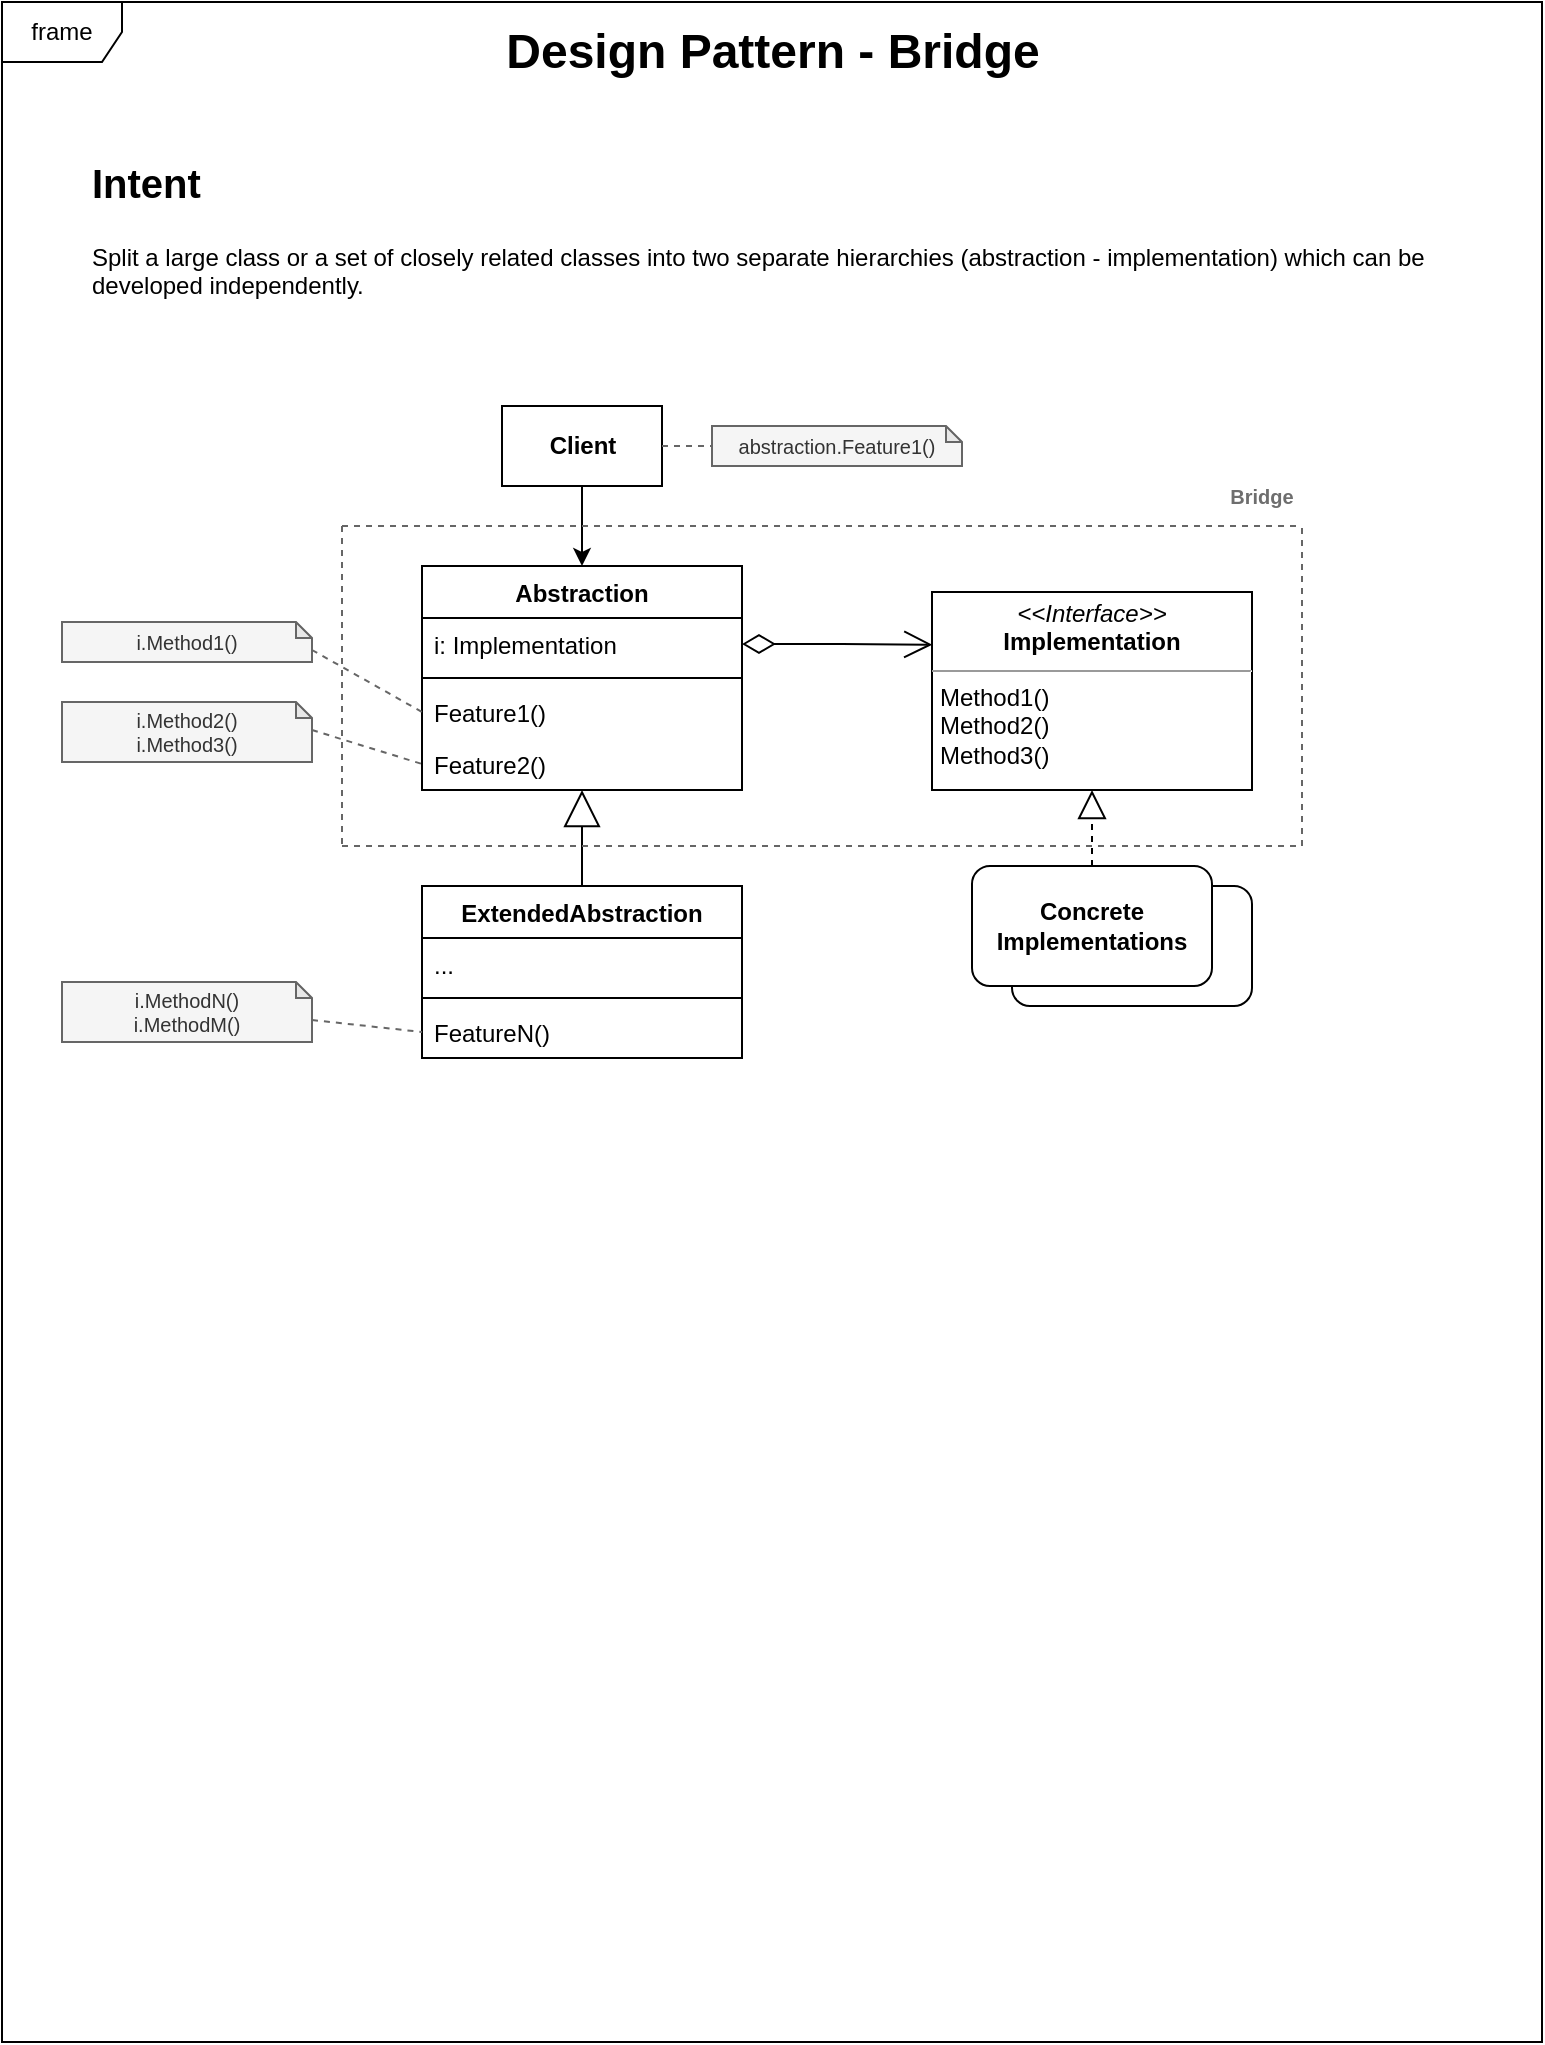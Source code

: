 <mxfile version="20.2.3" type="device"><diagram name="Page-1" id="c4acf3e9-155e-7222-9cf6-157b1a14988f"><mxGraphModel dx="1183" dy="718" grid="1" gridSize="10" guides="1" tooltips="1" connect="1" arrows="1" fold="1" page="1" pageScale="1" pageWidth="850" pageHeight="1100" background="none" math="0" shadow="0"><root><mxCell id="0"/><mxCell id="1" parent="0"/><mxCell id="4kAkL0zSUmGuVPQc7IQo-38" value="frame" style="shape=umlFrame;whiteSpace=wrap;html=1;labelBackgroundColor=none;fontFamily=Helvetica;fontSize=12;gradientColor=none;labelBorderColor=none;" parent="1" vertex="1"><mxGeometry x="40" y="40" width="770" height="1020" as="geometry"/></mxCell><mxCell id="ApbU5hYw-75F_Li-i1k_-1" value="&lt;p style=&quot;margin:0px;margin-top:4px;text-align:center;&quot;&gt;&lt;i&gt;&amp;lt;&amp;lt;Interface&amp;gt;&amp;gt;&lt;/i&gt;&lt;br&gt;&lt;b&gt;Implementation&lt;/b&gt;&lt;/p&gt;&lt;hr size=&quot;1&quot;&gt;&lt;p style=&quot;margin:0px;margin-left:4px;&quot;&gt;&lt;/p&gt;&lt;p style=&quot;margin:0px;margin-left:4px;&quot;&gt;Method1()&lt;br&gt;&lt;/p&gt;&lt;p style=&quot;margin:0px;margin-left:4px;&quot;&gt;Method2()&lt;br&gt;&lt;/p&gt;&lt;p style=&quot;margin:0px;margin-left:4px;&quot;&gt;Method3()&lt;br&gt;&lt;/p&gt;" style="verticalAlign=top;align=left;overflow=fill;fontSize=12;fontFamily=Helvetica;html=1;" parent="1" vertex="1"><mxGeometry x="505" y="335" width="160" height="99" as="geometry"/></mxCell><mxCell id="4kAkL0zSUmGuVPQc7IQo-14" style="edgeStyle=orthogonalEdgeStyle;rounded=0;orthogonalLoop=1;jettySize=auto;html=1;exitX=0.5;exitY=1;exitDx=0;exitDy=0;entryX=0.5;entryY=0;entryDx=0;entryDy=0;" parent="1" source="ApbU5hYw-75F_Li-i1k_-64" target="4kAkL0zSUmGuVPQc7IQo-2" edge="1"><mxGeometry relative="1" as="geometry"/></mxCell><mxCell id="ApbU5hYw-75F_Li-i1k_-64" value="&lt;b&gt;Client&lt;/b&gt;" style="html=1;" parent="1" vertex="1"><mxGeometry x="290" y="242" width="80" height="40" as="geometry"/></mxCell><mxCell id="SNXLgNl5wJkpsjLgbIaf-1" value="&lt;b style=&quot;&quot;&gt;&lt;font style=&quot;font-size: 24px;&quot;&gt;Design Pattern - Bridge&lt;/font&gt;&lt;/b&gt;" style="text;html=1;align=center;verticalAlign=middle;resizable=0;points=[];autosize=1;strokeColor=none;fillColor=none;fontSize=16;" parent="1" vertex="1"><mxGeometry x="285" y="50" width="280" height="30" as="geometry"/></mxCell><mxCell id="KmE9x78havIfTtKwWrY--2" value="&lt;h1&gt;&lt;font style=&quot;font-size: 20px;&quot;&gt;Intent&lt;/font&gt;&lt;/h1&gt;&lt;p&gt;Split a large class or a set of closely related classes into two separate hierarchies (abstraction - implementation) which can be developed independently.&lt;/p&gt;" style="text;html=1;strokeColor=none;fillColor=none;spacing=5;spacingTop=-20;whiteSpace=wrap;overflow=hidden;rounded=0;" parent="1" vertex="1"><mxGeometry x="80" y="110" width="690" height="80" as="geometry"/></mxCell><mxCell id="olTIJkO2KO2XOc1FQk8h-3" style="rounded=0;orthogonalLoop=1;jettySize=auto;html=1;fontSize=10;endArrow=none;endFill=0;dashed=1;fillColor=#f5f5f5;strokeColor=#666666;sketch=0;shadow=0;startArrow=none;startFill=0;exitX=1;exitY=0.5;exitDx=0;exitDy=0;entryX=0;entryY=0.5;entryDx=0;entryDy=0;entryPerimeter=0;" parent="1" source="ApbU5hYw-75F_Li-i1k_-64" target="4kAkL0zSUmGuVPQc7IQo-28" edge="1"><mxGeometry relative="1" as="geometry"><mxPoint x="400" y="212" as="sourcePoint"/><mxPoint x="400" y="262" as="targetPoint"/></mxGeometry></mxCell><mxCell id="4kAkL0zSUmGuVPQc7IQo-2" value="Abstraction" style="swimlane;fontStyle=1;align=center;verticalAlign=top;childLayout=stackLayout;horizontal=1;startSize=26;horizontalStack=0;resizeParent=1;resizeParentMax=0;resizeLast=0;collapsible=1;marginBottom=0;" parent="1" vertex="1"><mxGeometry x="250" y="322" width="160" height="112" as="geometry"/></mxCell><mxCell id="4kAkL0zSUmGuVPQc7IQo-3" value="i: Implementation" style="text;strokeColor=none;fillColor=none;align=left;verticalAlign=top;spacingLeft=4;spacingRight=4;overflow=hidden;rotatable=0;points=[[0,0.5],[1,0.5]];portConstraint=eastwest;" parent="4kAkL0zSUmGuVPQc7IQo-2" vertex="1"><mxGeometry y="26" width="160" height="26" as="geometry"/></mxCell><mxCell id="4kAkL0zSUmGuVPQc7IQo-4" value="" style="line;strokeWidth=1;fillColor=none;align=left;verticalAlign=middle;spacingTop=-1;spacingLeft=3;spacingRight=3;rotatable=0;labelPosition=right;points=[];portConstraint=eastwest;" parent="4kAkL0zSUmGuVPQc7IQo-2" vertex="1"><mxGeometry y="52" width="160" height="8" as="geometry"/></mxCell><mxCell id="4kAkL0zSUmGuVPQc7IQo-5" value="Feature1()" style="text;strokeColor=none;fillColor=none;align=left;verticalAlign=top;spacingLeft=4;spacingRight=4;overflow=hidden;rotatable=0;points=[[0,0.5],[1,0.5]];portConstraint=eastwest;" parent="4kAkL0zSUmGuVPQc7IQo-2" vertex="1"><mxGeometry y="60" width="160" height="26" as="geometry"/></mxCell><mxCell id="4kAkL0zSUmGuVPQc7IQo-6" value="Feature2()" style="text;strokeColor=none;fillColor=none;align=left;verticalAlign=top;spacingLeft=4;spacingRight=4;overflow=hidden;rotatable=0;points=[[0,0.5],[1,0.5]];portConstraint=eastwest;" parent="4kAkL0zSUmGuVPQc7IQo-2" vertex="1"><mxGeometry y="86" width="160" height="26" as="geometry"/></mxCell><mxCell id="4kAkL0zSUmGuVPQc7IQo-8" value="" style="endArrow=block;endSize=16;endFill=0;html=1;rounded=0;exitX=0.5;exitY=0;exitDx=0;exitDy=0;" parent="1" source="4kAkL0zSUmGuVPQc7IQo-10" target="4kAkL0zSUmGuVPQc7IQo-2" edge="1"><mxGeometry width="160" relative="1" as="geometry"><mxPoint x="330" y="472" as="sourcePoint"/><mxPoint x="600" y="402" as="targetPoint"/></mxGeometry></mxCell><mxCell id="4kAkL0zSUmGuVPQc7IQo-10" value="ExtendedAbstraction" style="swimlane;fontStyle=1;align=center;verticalAlign=top;childLayout=stackLayout;horizontal=1;startSize=26;horizontalStack=0;resizeParent=1;resizeParentMax=0;resizeLast=0;collapsible=1;marginBottom=0;" parent="1" vertex="1"><mxGeometry x="250" y="482" width="160" height="86" as="geometry"/></mxCell><mxCell id="4kAkL0zSUmGuVPQc7IQo-11" value="..." style="text;strokeColor=none;fillColor=none;align=left;verticalAlign=top;spacingLeft=4;spacingRight=4;overflow=hidden;rotatable=0;points=[[0,0.5],[1,0.5]];portConstraint=eastwest;" parent="4kAkL0zSUmGuVPQc7IQo-10" vertex="1"><mxGeometry y="26" width="160" height="26" as="geometry"/></mxCell><mxCell id="4kAkL0zSUmGuVPQc7IQo-12" value="" style="line;strokeWidth=1;fillColor=none;align=left;verticalAlign=middle;spacingTop=-1;spacingLeft=3;spacingRight=3;rotatable=0;labelPosition=right;points=[];portConstraint=eastwest;" parent="4kAkL0zSUmGuVPQc7IQo-10" vertex="1"><mxGeometry y="52" width="160" height="8" as="geometry"/></mxCell><mxCell id="4kAkL0zSUmGuVPQc7IQo-13" value="FeatureN()" style="text;strokeColor=none;fillColor=none;align=left;verticalAlign=top;spacingLeft=4;spacingRight=4;overflow=hidden;rotatable=0;points=[[0,0.5],[1,0.5]];portConstraint=eastwest;" parent="4kAkL0zSUmGuVPQc7IQo-10" vertex="1"><mxGeometry y="60" width="160" height="26" as="geometry"/></mxCell><mxCell id="4kAkL0zSUmGuVPQc7IQo-16" value="" style="endArrow=open;html=1;endSize=12;startArrow=diamondThin;startSize=14;startFill=0;edgeStyle=orthogonalEdgeStyle;align=left;verticalAlign=bottom;rounded=0;exitX=1;exitY=0.5;exitDx=0;exitDy=0;entryX=0.001;entryY=0.266;entryDx=0;entryDy=0;entryPerimeter=0;" parent="1" source="4kAkL0zSUmGuVPQc7IQo-3" target="ApbU5hYw-75F_Li-i1k_-1" edge="1"><mxGeometry x="-1" y="3" relative="1" as="geometry"><mxPoint x="460" y="452" as="sourcePoint"/><mxPoint x="620" y="452" as="targetPoint"/><Array as="points"><mxPoint x="460" y="361"/></Array></mxGeometry></mxCell><mxCell id="4kAkL0zSUmGuVPQc7IQo-19" value="" style="rounded=1;whiteSpace=wrap;html=1;" parent="1" vertex="1"><mxGeometry x="545" y="482" width="120" height="60" as="geometry"/></mxCell><mxCell id="4kAkL0zSUmGuVPQc7IQo-20" value="&lt;b&gt;Concrete Implementations&lt;/b&gt;" style="rounded=1;whiteSpace=wrap;html=1;" parent="1" vertex="1"><mxGeometry x="525" y="472" width="120" height="60" as="geometry"/></mxCell><mxCell id="4kAkL0zSUmGuVPQc7IQo-21" value="" style="endArrow=block;dashed=1;endFill=0;endSize=12;html=1;rounded=0;exitX=0.5;exitY=0;exitDx=0;exitDy=0;entryX=0.5;entryY=1;entryDx=0;entryDy=0;" parent="1" source="4kAkL0zSUmGuVPQc7IQo-20" target="ApbU5hYw-75F_Li-i1k_-1" edge="1"><mxGeometry width="160" relative="1" as="geometry"><mxPoint x="540" y="502" as="sourcePoint"/><mxPoint x="700" y="502" as="targetPoint"/></mxGeometry></mxCell><mxCell id="4kAkL0zSUmGuVPQc7IQo-23" value="" style="endArrow=none;html=1;rounded=0;dashed=1;fillColor=#f5f5f5;strokeColor=#666666;" parent="1" edge="1"><mxGeometry width="50" height="50" relative="1" as="geometry"><mxPoint x="210" y="302" as="sourcePoint"/><mxPoint x="690" y="302" as="targetPoint"/></mxGeometry></mxCell><mxCell id="4kAkL0zSUmGuVPQc7IQo-24" value="" style="endArrow=none;html=1;rounded=0;dashed=1;fillColor=#f5f5f5;strokeColor=#666666;" parent="1" edge="1"><mxGeometry width="50" height="50" relative="1" as="geometry"><mxPoint x="210" y="462.0" as="sourcePoint"/><mxPoint x="690" y="462.0" as="targetPoint"/></mxGeometry></mxCell><mxCell id="4kAkL0zSUmGuVPQc7IQo-25" value="" style="endArrow=none;html=1;rounded=0;dashed=1;fillColor=#f5f5f5;strokeColor=#666666;" parent="1" edge="1"><mxGeometry width="50" height="50" relative="1" as="geometry"><mxPoint x="210" y="302" as="sourcePoint"/><mxPoint x="210" y="462" as="targetPoint"/></mxGeometry></mxCell><mxCell id="4kAkL0zSUmGuVPQc7IQo-27" value="" style="endArrow=none;html=1;rounded=0;dashed=1;fillColor=#f5f5f5;strokeColor=#666666;" parent="1" edge="1"><mxGeometry width="50" height="50" relative="1" as="geometry"><mxPoint x="690" y="462" as="sourcePoint"/><mxPoint x="690" y="302" as="targetPoint"/></mxGeometry></mxCell><mxCell id="4kAkL0zSUmGuVPQc7IQo-28" value="abstraction.Feature1()" style="shape=note;whiteSpace=wrap;html=1;backgroundOutline=1;darkOpacity=0.05;size=8;fontSize=10;fillColor=#f5f5f5;fontColor=#333333;strokeColor=#666666;" parent="1" vertex="1"><mxGeometry x="395" y="252" width="125" height="20" as="geometry"/></mxCell><mxCell id="4kAkL0zSUmGuVPQc7IQo-29" value="i.Method1()" style="shape=note;whiteSpace=wrap;html=1;backgroundOutline=1;darkOpacity=0.05;size=8;fontSize=10;fillColor=#f5f5f5;fontColor=#333333;strokeColor=#666666;" parent="1" vertex="1"><mxGeometry x="70" y="350" width="125" height="20" as="geometry"/></mxCell><mxCell id="4kAkL0zSUmGuVPQc7IQo-30" style="rounded=0;orthogonalLoop=1;jettySize=auto;html=1;fontSize=10;endArrow=none;endFill=0;dashed=1;fillColor=#f5f5f5;strokeColor=#666666;sketch=0;shadow=0;startArrow=none;startFill=0;exitX=0;exitY=0;exitDx=125;exitDy=14;entryX=0;entryY=0.5;entryDx=0;entryDy=0;exitPerimeter=0;" parent="1" source="4kAkL0zSUmGuVPQc7IQo-29" target="4kAkL0zSUmGuVPQc7IQo-5" edge="1"><mxGeometry relative="1" as="geometry"><mxPoint x="140.0" y="310" as="sourcePoint"/><mxPoint x="165" y="310" as="targetPoint"/></mxGeometry></mxCell><mxCell id="4kAkL0zSUmGuVPQc7IQo-31" value="i.Method2()&lt;br&gt;i.Method3()" style="shape=note;whiteSpace=wrap;html=1;backgroundOutline=1;darkOpacity=0.05;size=8;fontSize=10;fillColor=#f5f5f5;fontColor=#333333;strokeColor=#666666;" parent="1" vertex="1"><mxGeometry x="70" y="390" width="125" height="30" as="geometry"/></mxCell><mxCell id="4kAkL0zSUmGuVPQc7IQo-32" style="rounded=0;orthogonalLoop=1;jettySize=auto;html=1;fontSize=10;endArrow=none;endFill=0;dashed=1;fillColor=#f5f5f5;strokeColor=#666666;sketch=0;shadow=0;startArrow=none;startFill=0;exitX=0;exitY=0;exitDx=125;exitDy=14;entryX=0;entryY=0.5;entryDx=0;entryDy=0;exitPerimeter=0;" parent="1" source="4kAkL0zSUmGuVPQc7IQo-31" target="4kAkL0zSUmGuVPQc7IQo-6" edge="1"><mxGeometry relative="1" as="geometry"><mxPoint x="175" y="374" as="sourcePoint"/><mxPoint x="235" y="403" as="targetPoint"/></mxGeometry></mxCell><mxCell id="4kAkL0zSUmGuVPQc7IQo-33" value="i.MethodN()&lt;br&gt;i.MethodM()" style="shape=note;whiteSpace=wrap;html=1;backgroundOutline=1;darkOpacity=0.05;size=8;fontSize=10;fillColor=#f5f5f5;fontColor=#333333;strokeColor=#666666;" parent="1" vertex="1"><mxGeometry x="70" y="530" width="125" height="30" as="geometry"/></mxCell><mxCell id="4kAkL0zSUmGuVPQc7IQo-34" style="rounded=0;orthogonalLoop=1;jettySize=auto;html=1;fontSize=10;endArrow=none;endFill=0;dashed=1;fillColor=#f5f5f5;strokeColor=#666666;sketch=0;shadow=0;startArrow=none;startFill=0;exitX=0;exitY=0;exitDx=125;exitDy=19;entryX=0;entryY=0.5;entryDx=0;entryDy=0;exitPerimeter=0;" parent="1" source="4kAkL0zSUmGuVPQc7IQo-33" target="4kAkL0zSUmGuVPQc7IQo-13" edge="1"><mxGeometry relative="1" as="geometry"><mxPoint x="175" y="414" as="sourcePoint"/><mxPoint x="235" y="429" as="targetPoint"/></mxGeometry></mxCell><mxCell id="4kAkL0zSUmGuVPQc7IQo-36" value="&lt;b&gt;&lt;font color=&quot;#6e6e6e&quot;&gt;Bridge&lt;/font&gt;&lt;/b&gt;" style="text;html=1;strokeColor=#666666;fillColor=#f5f5f5;align=center;verticalAlign=middle;whiteSpace=wrap;rounded=0;dashed=1;labelBackgroundColor=none;opacity=0;fontSize=10;fontColor=#333333;" parent="1" vertex="1"><mxGeometry x="640" y="272" width="60" height="30" as="geometry"/></mxCell></root></mxGraphModel></diagram></mxfile>